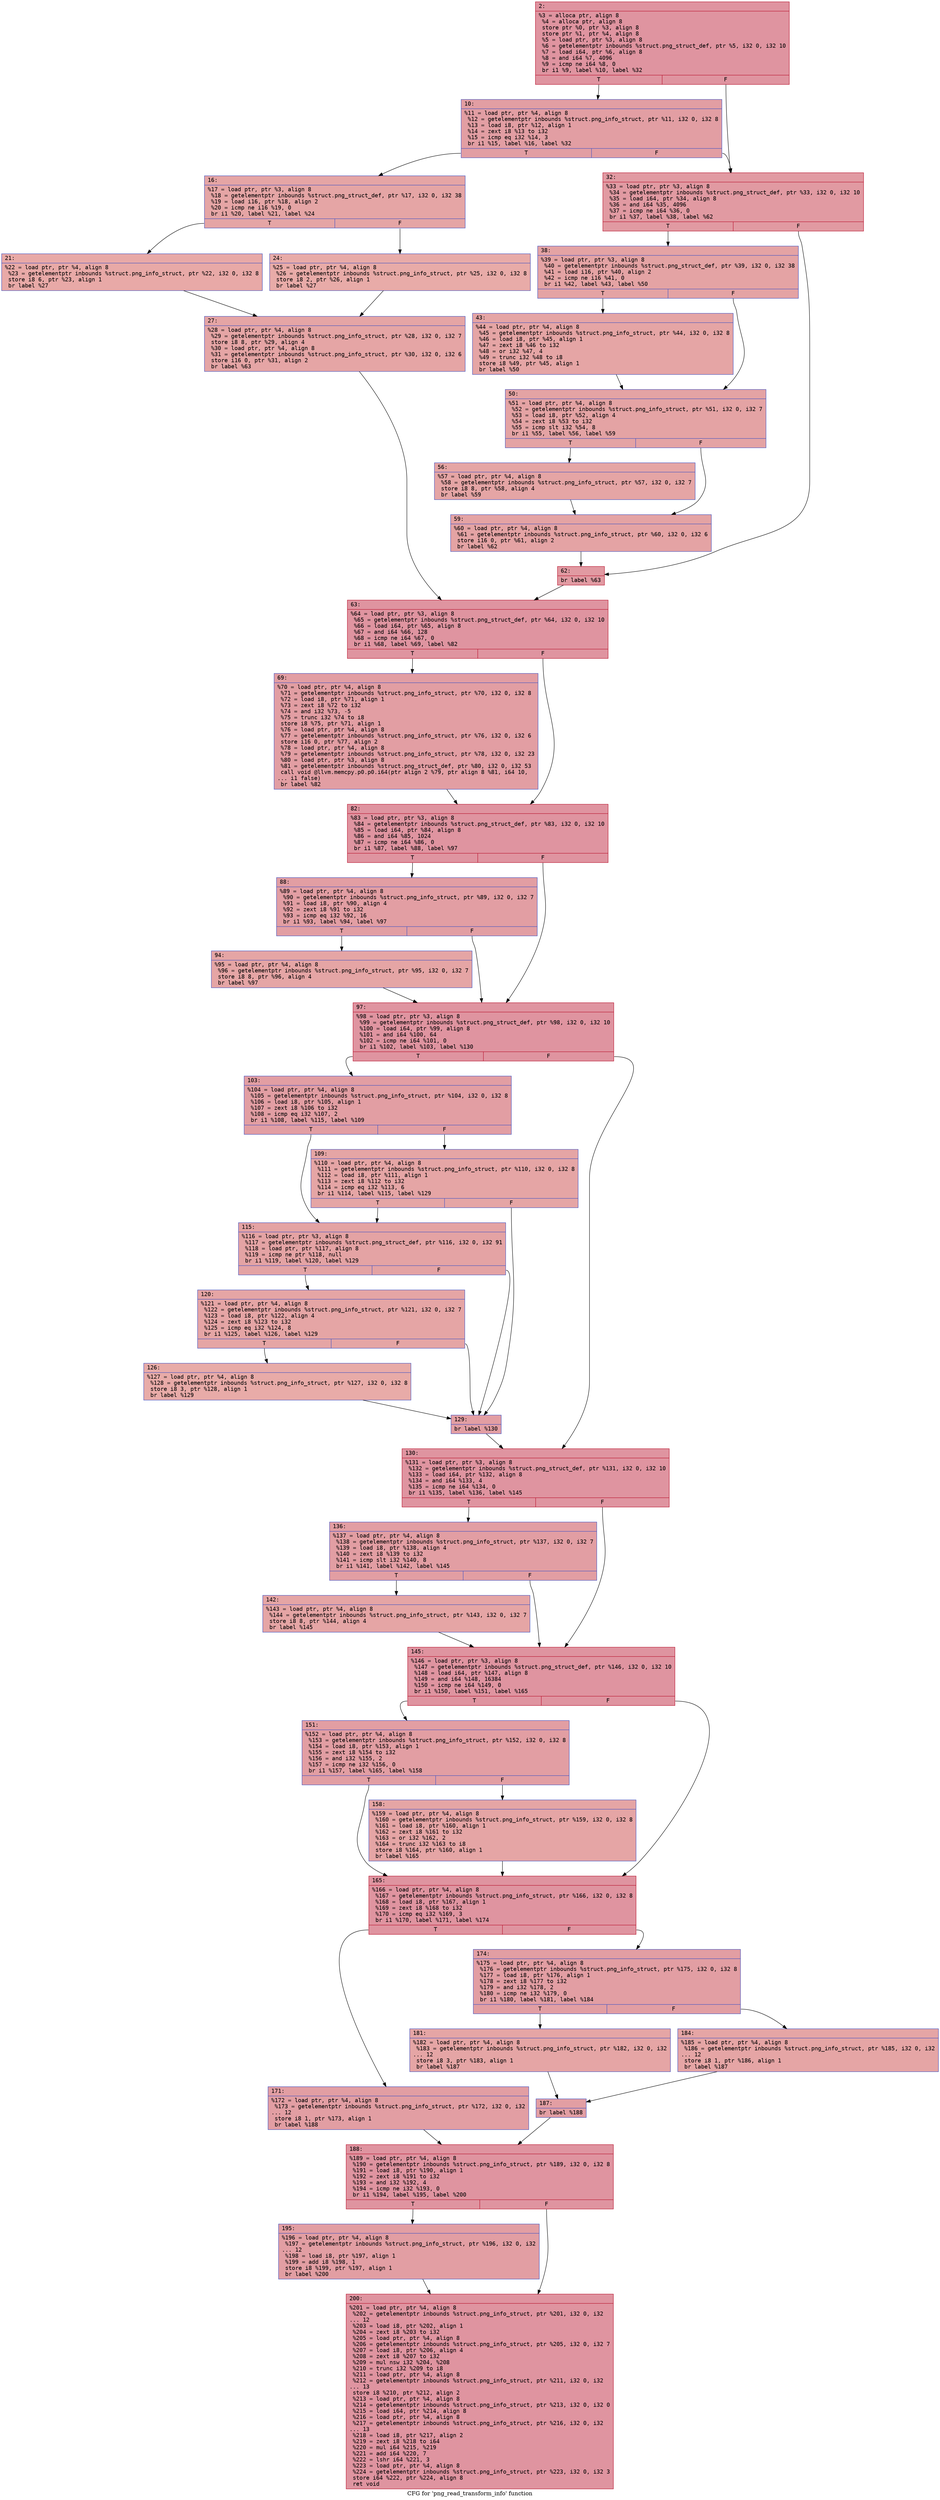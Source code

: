 digraph "CFG for 'png_read_transform_info' function" {
	label="CFG for 'png_read_transform_info' function";

	Node0x600000d8e8f0 [shape=record,color="#b70d28ff", style=filled, fillcolor="#b70d2870" fontname="Courier",label="{2:\l|  %3 = alloca ptr, align 8\l  %4 = alloca ptr, align 8\l  store ptr %0, ptr %3, align 8\l  store ptr %1, ptr %4, align 8\l  %5 = load ptr, ptr %3, align 8\l  %6 = getelementptr inbounds %struct.png_struct_def, ptr %5, i32 0, i32 10\l  %7 = load i64, ptr %6, align 8\l  %8 = and i64 %7, 4096\l  %9 = icmp ne i64 %8, 0\l  br i1 %9, label %10, label %32\l|{<s0>T|<s1>F}}"];
	Node0x600000d8e8f0:s0 -> Node0x600000d8e940[tooltip="2 -> 10\nProbability 50.00%" ];
	Node0x600000d8e8f0:s1 -> Node0x600000d8ead0[tooltip="2 -> 32\nProbability 50.00%" ];
	Node0x600000d8e940 [shape=record,color="#3d50c3ff", style=filled, fillcolor="#be242e70" fontname="Courier",label="{10:\l|  %11 = load ptr, ptr %4, align 8\l  %12 = getelementptr inbounds %struct.png_info_struct, ptr %11, i32 0, i32 8\l  %13 = load i8, ptr %12, align 1\l  %14 = zext i8 %13 to i32\l  %15 = icmp eq i32 %14, 3\l  br i1 %15, label %16, label %32\l|{<s0>T|<s1>F}}"];
	Node0x600000d8e940:s0 -> Node0x600000d8e990[tooltip="10 -> 16\nProbability 50.00%" ];
	Node0x600000d8e940:s1 -> Node0x600000d8ead0[tooltip="10 -> 32\nProbability 50.00%" ];
	Node0x600000d8e990 [shape=record,color="#3d50c3ff", style=filled, fillcolor="#c5333470" fontname="Courier",label="{16:\l|  %17 = load ptr, ptr %3, align 8\l  %18 = getelementptr inbounds %struct.png_struct_def, ptr %17, i32 0, i32 38\l  %19 = load i16, ptr %18, align 2\l  %20 = icmp ne i16 %19, 0\l  br i1 %20, label %21, label %24\l|{<s0>T|<s1>F}}"];
	Node0x600000d8e990:s0 -> Node0x600000d8e9e0[tooltip="16 -> 21\nProbability 62.50%" ];
	Node0x600000d8e990:s1 -> Node0x600000d8ea30[tooltip="16 -> 24\nProbability 37.50%" ];
	Node0x600000d8e9e0 [shape=record,color="#3d50c3ff", style=filled, fillcolor="#ca3b3770" fontname="Courier",label="{21:\l|  %22 = load ptr, ptr %4, align 8\l  %23 = getelementptr inbounds %struct.png_info_struct, ptr %22, i32 0, i32 8\l  store i8 6, ptr %23, align 1\l  br label %27\l}"];
	Node0x600000d8e9e0 -> Node0x600000d8ea80[tooltip="21 -> 27\nProbability 100.00%" ];
	Node0x600000d8ea30 [shape=record,color="#3d50c3ff", style=filled, fillcolor="#cc403a70" fontname="Courier",label="{24:\l|  %25 = load ptr, ptr %4, align 8\l  %26 = getelementptr inbounds %struct.png_info_struct, ptr %25, i32 0, i32 8\l  store i8 2, ptr %26, align 1\l  br label %27\l}"];
	Node0x600000d8ea30 -> Node0x600000d8ea80[tooltip="24 -> 27\nProbability 100.00%" ];
	Node0x600000d8ea80 [shape=record,color="#3d50c3ff", style=filled, fillcolor="#c5333470" fontname="Courier",label="{27:\l|  %28 = load ptr, ptr %4, align 8\l  %29 = getelementptr inbounds %struct.png_info_struct, ptr %28, i32 0, i32 7\l  store i8 8, ptr %29, align 4\l  %30 = load ptr, ptr %4, align 8\l  %31 = getelementptr inbounds %struct.png_info_struct, ptr %30, i32 0, i32 6\l  store i16 0, ptr %31, align 2\l  br label %63\l}"];
	Node0x600000d8ea80 -> Node0x600000d8ed00[tooltip="27 -> 63\nProbability 100.00%" ];
	Node0x600000d8ead0 [shape=record,color="#b70d28ff", style=filled, fillcolor="#bb1b2c70" fontname="Courier",label="{32:\l|  %33 = load ptr, ptr %3, align 8\l  %34 = getelementptr inbounds %struct.png_struct_def, ptr %33, i32 0, i32 10\l  %35 = load i64, ptr %34, align 8\l  %36 = and i64 %35, 4096\l  %37 = icmp ne i64 %36, 0\l  br i1 %37, label %38, label %62\l|{<s0>T|<s1>F}}"];
	Node0x600000d8ead0:s0 -> Node0x600000d8eb20[tooltip="32 -> 38\nProbability 50.00%" ];
	Node0x600000d8ead0:s1 -> Node0x600000d8ecb0[tooltip="32 -> 62\nProbability 50.00%" ];
	Node0x600000d8eb20 [shape=record,color="#3d50c3ff", style=filled, fillcolor="#c32e3170" fontname="Courier",label="{38:\l|  %39 = load ptr, ptr %3, align 8\l  %40 = getelementptr inbounds %struct.png_struct_def, ptr %39, i32 0, i32 38\l  %41 = load i16, ptr %40, align 2\l  %42 = icmp ne i16 %41, 0\l  br i1 %42, label %43, label %50\l|{<s0>T|<s1>F}}"];
	Node0x600000d8eb20:s0 -> Node0x600000d8eb70[tooltip="38 -> 43\nProbability 62.50%" ];
	Node0x600000d8eb20:s1 -> Node0x600000d8ebc0[tooltip="38 -> 50\nProbability 37.50%" ];
	Node0x600000d8eb70 [shape=record,color="#3d50c3ff", style=filled, fillcolor="#c5333470" fontname="Courier",label="{43:\l|  %44 = load ptr, ptr %4, align 8\l  %45 = getelementptr inbounds %struct.png_info_struct, ptr %44, i32 0, i32 8\l  %46 = load i8, ptr %45, align 1\l  %47 = zext i8 %46 to i32\l  %48 = or i32 %47, 4\l  %49 = trunc i32 %48 to i8\l  store i8 %49, ptr %45, align 1\l  br label %50\l}"];
	Node0x600000d8eb70 -> Node0x600000d8ebc0[tooltip="43 -> 50\nProbability 100.00%" ];
	Node0x600000d8ebc0 [shape=record,color="#3d50c3ff", style=filled, fillcolor="#c32e3170" fontname="Courier",label="{50:\l|  %51 = load ptr, ptr %4, align 8\l  %52 = getelementptr inbounds %struct.png_info_struct, ptr %51, i32 0, i32 7\l  %53 = load i8, ptr %52, align 4\l  %54 = zext i8 %53 to i32\l  %55 = icmp slt i32 %54, 8\l  br i1 %55, label %56, label %59\l|{<s0>T|<s1>F}}"];
	Node0x600000d8ebc0:s0 -> Node0x600000d8ec10[tooltip="50 -> 56\nProbability 50.00%" ];
	Node0x600000d8ebc0:s1 -> Node0x600000d8ec60[tooltip="50 -> 59\nProbability 50.00%" ];
	Node0x600000d8ec10 [shape=record,color="#3d50c3ff", style=filled, fillcolor="#c5333470" fontname="Courier",label="{56:\l|  %57 = load ptr, ptr %4, align 8\l  %58 = getelementptr inbounds %struct.png_info_struct, ptr %57, i32 0, i32 7\l  store i8 8, ptr %58, align 4\l  br label %59\l}"];
	Node0x600000d8ec10 -> Node0x600000d8ec60[tooltip="56 -> 59\nProbability 100.00%" ];
	Node0x600000d8ec60 [shape=record,color="#3d50c3ff", style=filled, fillcolor="#c32e3170" fontname="Courier",label="{59:\l|  %60 = load ptr, ptr %4, align 8\l  %61 = getelementptr inbounds %struct.png_info_struct, ptr %60, i32 0, i32 6\l  store i16 0, ptr %61, align 2\l  br label %62\l}"];
	Node0x600000d8ec60 -> Node0x600000d8ecb0[tooltip="59 -> 62\nProbability 100.00%" ];
	Node0x600000d8ecb0 [shape=record,color="#b70d28ff", style=filled, fillcolor="#bb1b2c70" fontname="Courier",label="{62:\l|  br label %63\l}"];
	Node0x600000d8ecb0 -> Node0x600000d8ed00[tooltip="62 -> 63\nProbability 100.00%" ];
	Node0x600000d8ed00 [shape=record,color="#b70d28ff", style=filled, fillcolor="#b70d2870" fontname="Courier",label="{63:\l|  %64 = load ptr, ptr %3, align 8\l  %65 = getelementptr inbounds %struct.png_struct_def, ptr %64, i32 0, i32 10\l  %66 = load i64, ptr %65, align 8\l  %67 = and i64 %66, 128\l  %68 = icmp ne i64 %67, 0\l  br i1 %68, label %69, label %82\l|{<s0>T|<s1>F}}"];
	Node0x600000d8ed00:s0 -> Node0x600000d8ed50[tooltip="63 -> 69\nProbability 50.00%" ];
	Node0x600000d8ed00:s1 -> Node0x600000d8eda0[tooltip="63 -> 82\nProbability 50.00%" ];
	Node0x600000d8ed50 [shape=record,color="#3d50c3ff", style=filled, fillcolor="#be242e70" fontname="Courier",label="{69:\l|  %70 = load ptr, ptr %4, align 8\l  %71 = getelementptr inbounds %struct.png_info_struct, ptr %70, i32 0, i32 8\l  %72 = load i8, ptr %71, align 1\l  %73 = zext i8 %72 to i32\l  %74 = and i32 %73, -5\l  %75 = trunc i32 %74 to i8\l  store i8 %75, ptr %71, align 1\l  %76 = load ptr, ptr %4, align 8\l  %77 = getelementptr inbounds %struct.png_info_struct, ptr %76, i32 0, i32 6\l  store i16 0, ptr %77, align 2\l  %78 = load ptr, ptr %4, align 8\l  %79 = getelementptr inbounds %struct.png_info_struct, ptr %78, i32 0, i32 23\l  %80 = load ptr, ptr %3, align 8\l  %81 = getelementptr inbounds %struct.png_struct_def, ptr %80, i32 0, i32 53\l  call void @llvm.memcpy.p0.p0.i64(ptr align 2 %79, ptr align 8 %81, i64 10,\l... i1 false)\l  br label %82\l}"];
	Node0x600000d8ed50 -> Node0x600000d8eda0[tooltip="69 -> 82\nProbability 100.00%" ];
	Node0x600000d8eda0 [shape=record,color="#b70d28ff", style=filled, fillcolor="#b70d2870" fontname="Courier",label="{82:\l|  %83 = load ptr, ptr %3, align 8\l  %84 = getelementptr inbounds %struct.png_struct_def, ptr %83, i32 0, i32 10\l  %85 = load i64, ptr %84, align 8\l  %86 = and i64 %85, 1024\l  %87 = icmp ne i64 %86, 0\l  br i1 %87, label %88, label %97\l|{<s0>T|<s1>F}}"];
	Node0x600000d8eda0:s0 -> Node0x600000d8edf0[tooltip="82 -> 88\nProbability 50.00%" ];
	Node0x600000d8eda0:s1 -> Node0x600000d8ee90[tooltip="82 -> 97\nProbability 50.00%" ];
	Node0x600000d8edf0 [shape=record,color="#3d50c3ff", style=filled, fillcolor="#be242e70" fontname="Courier",label="{88:\l|  %89 = load ptr, ptr %4, align 8\l  %90 = getelementptr inbounds %struct.png_info_struct, ptr %89, i32 0, i32 7\l  %91 = load i8, ptr %90, align 4\l  %92 = zext i8 %91 to i32\l  %93 = icmp eq i32 %92, 16\l  br i1 %93, label %94, label %97\l|{<s0>T|<s1>F}}"];
	Node0x600000d8edf0:s0 -> Node0x600000d8ee40[tooltip="88 -> 94\nProbability 50.00%" ];
	Node0x600000d8edf0:s1 -> Node0x600000d8ee90[tooltip="88 -> 97\nProbability 50.00%" ];
	Node0x600000d8ee40 [shape=record,color="#3d50c3ff", style=filled, fillcolor="#c5333470" fontname="Courier",label="{94:\l|  %95 = load ptr, ptr %4, align 8\l  %96 = getelementptr inbounds %struct.png_info_struct, ptr %95, i32 0, i32 7\l  store i8 8, ptr %96, align 4\l  br label %97\l}"];
	Node0x600000d8ee40 -> Node0x600000d8ee90[tooltip="94 -> 97\nProbability 100.00%" ];
	Node0x600000d8ee90 [shape=record,color="#b70d28ff", style=filled, fillcolor="#b70d2870" fontname="Courier",label="{97:\l|  %98 = load ptr, ptr %3, align 8\l  %99 = getelementptr inbounds %struct.png_struct_def, ptr %98, i32 0, i32 10\l  %100 = load i64, ptr %99, align 8\l  %101 = and i64 %100, 64\l  %102 = icmp ne i64 %101, 0\l  br i1 %102, label %103, label %130\l|{<s0>T|<s1>F}}"];
	Node0x600000d8ee90:s0 -> Node0x600000d8eee0[tooltip="97 -> 103\nProbability 50.00%" ];
	Node0x600000d8ee90:s1 -> Node0x600000d8f0c0[tooltip="97 -> 130\nProbability 50.00%" ];
	Node0x600000d8eee0 [shape=record,color="#3d50c3ff", style=filled, fillcolor="#be242e70" fontname="Courier",label="{103:\l|  %104 = load ptr, ptr %4, align 8\l  %105 = getelementptr inbounds %struct.png_info_struct, ptr %104, i32 0, i32 8\l  %106 = load i8, ptr %105, align 1\l  %107 = zext i8 %106 to i32\l  %108 = icmp eq i32 %107, 2\l  br i1 %108, label %115, label %109\l|{<s0>T|<s1>F}}"];
	Node0x600000d8eee0:s0 -> Node0x600000d8ef80[tooltip="103 -> 115\nProbability 50.00%" ];
	Node0x600000d8eee0:s1 -> Node0x600000d8ef30[tooltip="103 -> 109\nProbability 50.00%" ];
	Node0x600000d8ef30 [shape=record,color="#3d50c3ff", style=filled, fillcolor="#c5333470" fontname="Courier",label="{109:\l|  %110 = load ptr, ptr %4, align 8\l  %111 = getelementptr inbounds %struct.png_info_struct, ptr %110, i32 0, i32 8\l  %112 = load i8, ptr %111, align 1\l  %113 = zext i8 %112 to i32\l  %114 = icmp eq i32 %113, 6\l  br i1 %114, label %115, label %129\l|{<s0>T|<s1>F}}"];
	Node0x600000d8ef30:s0 -> Node0x600000d8ef80[tooltip="109 -> 115\nProbability 50.00%" ];
	Node0x600000d8ef30:s1 -> Node0x600000d8f070[tooltip="109 -> 129\nProbability 50.00%" ];
	Node0x600000d8ef80 [shape=record,color="#3d50c3ff", style=filled, fillcolor="#c32e3170" fontname="Courier",label="{115:\l|  %116 = load ptr, ptr %3, align 8\l  %117 = getelementptr inbounds %struct.png_struct_def, ptr %116, i32 0, i32 91\l  %118 = load ptr, ptr %117, align 8\l  %119 = icmp ne ptr %118, null\l  br i1 %119, label %120, label %129\l|{<s0>T|<s1>F}}"];
	Node0x600000d8ef80:s0 -> Node0x600000d8efd0[tooltip="115 -> 120\nProbability 62.50%" ];
	Node0x600000d8ef80:s1 -> Node0x600000d8f070[tooltip="115 -> 129\nProbability 37.50%" ];
	Node0x600000d8efd0 [shape=record,color="#3d50c3ff", style=filled, fillcolor="#c5333470" fontname="Courier",label="{120:\l|  %121 = load ptr, ptr %4, align 8\l  %122 = getelementptr inbounds %struct.png_info_struct, ptr %121, i32 0, i32 7\l  %123 = load i8, ptr %122, align 4\l  %124 = zext i8 %123 to i32\l  %125 = icmp eq i32 %124, 8\l  br i1 %125, label %126, label %129\l|{<s0>T|<s1>F}}"];
	Node0x600000d8efd0:s0 -> Node0x600000d8f020[tooltip="120 -> 126\nProbability 50.00%" ];
	Node0x600000d8efd0:s1 -> Node0x600000d8f070[tooltip="120 -> 129\nProbability 50.00%" ];
	Node0x600000d8f020 [shape=record,color="#3d50c3ff", style=filled, fillcolor="#cc403a70" fontname="Courier",label="{126:\l|  %127 = load ptr, ptr %4, align 8\l  %128 = getelementptr inbounds %struct.png_info_struct, ptr %127, i32 0, i32 8\l  store i8 3, ptr %128, align 1\l  br label %129\l}"];
	Node0x600000d8f020 -> Node0x600000d8f070[tooltip="126 -> 129\nProbability 100.00%" ];
	Node0x600000d8f070 [shape=record,color="#3d50c3ff", style=filled, fillcolor="#be242e70" fontname="Courier",label="{129:\l|  br label %130\l}"];
	Node0x600000d8f070 -> Node0x600000d8f0c0[tooltip="129 -> 130\nProbability 100.00%" ];
	Node0x600000d8f0c0 [shape=record,color="#b70d28ff", style=filled, fillcolor="#b70d2870" fontname="Courier",label="{130:\l|  %131 = load ptr, ptr %3, align 8\l  %132 = getelementptr inbounds %struct.png_struct_def, ptr %131, i32 0, i32 10\l  %133 = load i64, ptr %132, align 8\l  %134 = and i64 %133, 4\l  %135 = icmp ne i64 %134, 0\l  br i1 %135, label %136, label %145\l|{<s0>T|<s1>F}}"];
	Node0x600000d8f0c0:s0 -> Node0x600000d8f110[tooltip="130 -> 136\nProbability 50.00%" ];
	Node0x600000d8f0c0:s1 -> Node0x600000d8f1b0[tooltip="130 -> 145\nProbability 50.00%" ];
	Node0x600000d8f110 [shape=record,color="#3d50c3ff", style=filled, fillcolor="#be242e70" fontname="Courier",label="{136:\l|  %137 = load ptr, ptr %4, align 8\l  %138 = getelementptr inbounds %struct.png_info_struct, ptr %137, i32 0, i32 7\l  %139 = load i8, ptr %138, align 4\l  %140 = zext i8 %139 to i32\l  %141 = icmp slt i32 %140, 8\l  br i1 %141, label %142, label %145\l|{<s0>T|<s1>F}}"];
	Node0x600000d8f110:s0 -> Node0x600000d8f160[tooltip="136 -> 142\nProbability 50.00%" ];
	Node0x600000d8f110:s1 -> Node0x600000d8f1b0[tooltip="136 -> 145\nProbability 50.00%" ];
	Node0x600000d8f160 [shape=record,color="#3d50c3ff", style=filled, fillcolor="#c5333470" fontname="Courier",label="{142:\l|  %143 = load ptr, ptr %4, align 8\l  %144 = getelementptr inbounds %struct.png_info_struct, ptr %143, i32 0, i32 7\l  store i8 8, ptr %144, align 4\l  br label %145\l}"];
	Node0x600000d8f160 -> Node0x600000d8f1b0[tooltip="142 -> 145\nProbability 100.00%" ];
	Node0x600000d8f1b0 [shape=record,color="#b70d28ff", style=filled, fillcolor="#b70d2870" fontname="Courier",label="{145:\l|  %146 = load ptr, ptr %3, align 8\l  %147 = getelementptr inbounds %struct.png_struct_def, ptr %146, i32 0, i32 10\l  %148 = load i64, ptr %147, align 8\l  %149 = and i64 %148, 16384\l  %150 = icmp ne i64 %149, 0\l  br i1 %150, label %151, label %165\l|{<s0>T|<s1>F}}"];
	Node0x600000d8f1b0:s0 -> Node0x600000d8f200[tooltip="145 -> 151\nProbability 50.00%" ];
	Node0x600000d8f1b0:s1 -> Node0x600000d8f2a0[tooltip="145 -> 165\nProbability 50.00%" ];
	Node0x600000d8f200 [shape=record,color="#3d50c3ff", style=filled, fillcolor="#be242e70" fontname="Courier",label="{151:\l|  %152 = load ptr, ptr %4, align 8\l  %153 = getelementptr inbounds %struct.png_info_struct, ptr %152, i32 0, i32 8\l  %154 = load i8, ptr %153, align 1\l  %155 = zext i8 %154 to i32\l  %156 = and i32 %155, 2\l  %157 = icmp ne i32 %156, 0\l  br i1 %157, label %165, label %158\l|{<s0>T|<s1>F}}"];
	Node0x600000d8f200:s0 -> Node0x600000d8f2a0[tooltip="151 -> 165\nProbability 50.00%" ];
	Node0x600000d8f200:s1 -> Node0x600000d8f250[tooltip="151 -> 158\nProbability 50.00%" ];
	Node0x600000d8f250 [shape=record,color="#3d50c3ff", style=filled, fillcolor="#c5333470" fontname="Courier",label="{158:\l|  %159 = load ptr, ptr %4, align 8\l  %160 = getelementptr inbounds %struct.png_info_struct, ptr %159, i32 0, i32 8\l  %161 = load i8, ptr %160, align 1\l  %162 = zext i8 %161 to i32\l  %163 = or i32 %162, 2\l  %164 = trunc i32 %163 to i8\l  store i8 %164, ptr %160, align 1\l  br label %165\l}"];
	Node0x600000d8f250 -> Node0x600000d8f2a0[tooltip="158 -> 165\nProbability 100.00%" ];
	Node0x600000d8f2a0 [shape=record,color="#b70d28ff", style=filled, fillcolor="#b70d2870" fontname="Courier",label="{165:\l|  %166 = load ptr, ptr %4, align 8\l  %167 = getelementptr inbounds %struct.png_info_struct, ptr %166, i32 0, i32 8\l  %168 = load i8, ptr %167, align 1\l  %169 = zext i8 %168 to i32\l  %170 = icmp eq i32 %169, 3\l  br i1 %170, label %171, label %174\l|{<s0>T|<s1>F}}"];
	Node0x600000d8f2a0:s0 -> Node0x600000d8f2f0[tooltip="165 -> 171\nProbability 50.00%" ];
	Node0x600000d8f2a0:s1 -> Node0x600000d8f340[tooltip="165 -> 174\nProbability 50.00%" ];
	Node0x600000d8f2f0 [shape=record,color="#3d50c3ff", style=filled, fillcolor="#be242e70" fontname="Courier",label="{171:\l|  %172 = load ptr, ptr %4, align 8\l  %173 = getelementptr inbounds %struct.png_info_struct, ptr %172, i32 0, i32\l... 12\l  store i8 1, ptr %173, align 1\l  br label %188\l}"];
	Node0x600000d8f2f0 -> Node0x600000d8f480[tooltip="171 -> 188\nProbability 100.00%" ];
	Node0x600000d8f340 [shape=record,color="#3d50c3ff", style=filled, fillcolor="#be242e70" fontname="Courier",label="{174:\l|  %175 = load ptr, ptr %4, align 8\l  %176 = getelementptr inbounds %struct.png_info_struct, ptr %175, i32 0, i32 8\l  %177 = load i8, ptr %176, align 1\l  %178 = zext i8 %177 to i32\l  %179 = and i32 %178, 2\l  %180 = icmp ne i32 %179, 0\l  br i1 %180, label %181, label %184\l|{<s0>T|<s1>F}}"];
	Node0x600000d8f340:s0 -> Node0x600000d8f390[tooltip="174 -> 181\nProbability 50.00%" ];
	Node0x600000d8f340:s1 -> Node0x600000d8f3e0[tooltip="174 -> 184\nProbability 50.00%" ];
	Node0x600000d8f390 [shape=record,color="#3d50c3ff", style=filled, fillcolor="#c5333470" fontname="Courier",label="{181:\l|  %182 = load ptr, ptr %4, align 8\l  %183 = getelementptr inbounds %struct.png_info_struct, ptr %182, i32 0, i32\l... 12\l  store i8 3, ptr %183, align 1\l  br label %187\l}"];
	Node0x600000d8f390 -> Node0x600000d8f430[tooltip="181 -> 187\nProbability 100.00%" ];
	Node0x600000d8f3e0 [shape=record,color="#3d50c3ff", style=filled, fillcolor="#c5333470" fontname="Courier",label="{184:\l|  %185 = load ptr, ptr %4, align 8\l  %186 = getelementptr inbounds %struct.png_info_struct, ptr %185, i32 0, i32\l... 12\l  store i8 1, ptr %186, align 1\l  br label %187\l}"];
	Node0x600000d8f3e0 -> Node0x600000d8f430[tooltip="184 -> 187\nProbability 100.00%" ];
	Node0x600000d8f430 [shape=record,color="#3d50c3ff", style=filled, fillcolor="#be242e70" fontname="Courier",label="{187:\l|  br label %188\l}"];
	Node0x600000d8f430 -> Node0x600000d8f480[tooltip="187 -> 188\nProbability 100.00%" ];
	Node0x600000d8f480 [shape=record,color="#b70d28ff", style=filled, fillcolor="#b70d2870" fontname="Courier",label="{188:\l|  %189 = load ptr, ptr %4, align 8\l  %190 = getelementptr inbounds %struct.png_info_struct, ptr %189, i32 0, i32 8\l  %191 = load i8, ptr %190, align 1\l  %192 = zext i8 %191 to i32\l  %193 = and i32 %192, 4\l  %194 = icmp ne i32 %193, 0\l  br i1 %194, label %195, label %200\l|{<s0>T|<s1>F}}"];
	Node0x600000d8f480:s0 -> Node0x600000d8f4d0[tooltip="188 -> 195\nProbability 50.00%" ];
	Node0x600000d8f480:s1 -> Node0x600000d8f520[tooltip="188 -> 200\nProbability 50.00%" ];
	Node0x600000d8f4d0 [shape=record,color="#3d50c3ff", style=filled, fillcolor="#be242e70" fontname="Courier",label="{195:\l|  %196 = load ptr, ptr %4, align 8\l  %197 = getelementptr inbounds %struct.png_info_struct, ptr %196, i32 0, i32\l... 12\l  %198 = load i8, ptr %197, align 1\l  %199 = add i8 %198, 1\l  store i8 %199, ptr %197, align 1\l  br label %200\l}"];
	Node0x600000d8f4d0 -> Node0x600000d8f520[tooltip="195 -> 200\nProbability 100.00%" ];
	Node0x600000d8f520 [shape=record,color="#b70d28ff", style=filled, fillcolor="#b70d2870" fontname="Courier",label="{200:\l|  %201 = load ptr, ptr %4, align 8\l  %202 = getelementptr inbounds %struct.png_info_struct, ptr %201, i32 0, i32\l... 12\l  %203 = load i8, ptr %202, align 1\l  %204 = zext i8 %203 to i32\l  %205 = load ptr, ptr %4, align 8\l  %206 = getelementptr inbounds %struct.png_info_struct, ptr %205, i32 0, i32 7\l  %207 = load i8, ptr %206, align 4\l  %208 = zext i8 %207 to i32\l  %209 = mul nsw i32 %204, %208\l  %210 = trunc i32 %209 to i8\l  %211 = load ptr, ptr %4, align 8\l  %212 = getelementptr inbounds %struct.png_info_struct, ptr %211, i32 0, i32\l... 13\l  store i8 %210, ptr %212, align 2\l  %213 = load ptr, ptr %4, align 8\l  %214 = getelementptr inbounds %struct.png_info_struct, ptr %213, i32 0, i32 0\l  %215 = load i64, ptr %214, align 8\l  %216 = load ptr, ptr %4, align 8\l  %217 = getelementptr inbounds %struct.png_info_struct, ptr %216, i32 0, i32\l... 13\l  %218 = load i8, ptr %217, align 2\l  %219 = zext i8 %218 to i64\l  %220 = mul i64 %215, %219\l  %221 = add i64 %220, 7\l  %222 = lshr i64 %221, 3\l  %223 = load ptr, ptr %4, align 8\l  %224 = getelementptr inbounds %struct.png_info_struct, ptr %223, i32 0, i32 3\l  store i64 %222, ptr %224, align 8\l  ret void\l}"];
}

